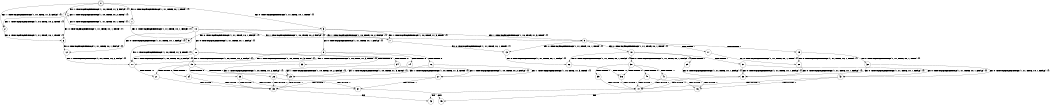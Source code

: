 digraph BCG {
size = "7, 10.5";
center = TRUE;
node [shape = circle];
0 [peripheries = 2];
0 -> 1 [label = "EX !0 !ATOMIC_EXCH_BRANCH (1, +1, TRUE, +0, 1, TRUE) !{}"];
0 -> 2 [label = "EX !1 !ATOMIC_EXCH_BRANCH (1, +0, TRUE, +1, 3, FALSE) !{}"];
0 -> 3 [label = "EX !0 !ATOMIC_EXCH_BRANCH (1, +1, TRUE, +0, 1, TRUE) !{}"];
0 -> 4 [label = "EX !1 !ATOMIC_EXCH_BRANCH (1, +0, TRUE, +1, 3, FALSE) !{}"];
1 -> 5 [label = "EX !0 !ATOMIC_EXCH_BRANCH (1, +1, TRUE, +0, 1, FALSE) !{}"];
2 -> 6 [label = "EX !0 !ATOMIC_EXCH_BRANCH (1, +1, TRUE, +0, 1, TRUE) !{}"];
3 -> 5 [label = "EX !0 !ATOMIC_EXCH_BRANCH (1, +1, TRUE, +0, 1, FALSE) !{}"];
3 -> 7 [label = "EX !1 !ATOMIC_EXCH_BRANCH (1, +0, TRUE, +1, 3, TRUE) !{}"];
3 -> 8 [label = "EX !0 !ATOMIC_EXCH_BRANCH (1, +1, TRUE, +0, 1, FALSE) !{}"];
3 -> 9 [label = "EX !1 !ATOMIC_EXCH_BRANCH (1, +0, TRUE, +1, 3, TRUE) !{}"];
4 -> 2 [label = "EX !1 !ATOMIC_EXCH_BRANCH (1, +0, TRUE, +0, 2, TRUE) !{}"];
4 -> 6 [label = "EX !0 !ATOMIC_EXCH_BRANCH (1, +1, TRUE, +0, 1, TRUE) !{}"];
4 -> 4 [label = "EX !1 !ATOMIC_EXCH_BRANCH (1, +0, TRUE, +0, 2, TRUE) !{}"];
4 -> 10 [label = "EX !0 !ATOMIC_EXCH_BRANCH (1, +1, TRUE, +0, 1, TRUE) !{}"];
5 -> 11 [label = "EX !1 !ATOMIC_EXCH_BRANCH (1, +0, TRUE, +1, 3, TRUE) !{}"];
6 -> 12 [label = "EX !0 !ATOMIC_EXCH_BRANCH (1, +1, TRUE, +0, 1, FALSE) !{}"];
7 -> 13 [label = "EX !0 !ATOMIC_EXCH_BRANCH (1, +1, TRUE, +0, 1, TRUE) !{}"];
8 -> 11 [label = "EX !1 !ATOMIC_EXCH_BRANCH (1, +0, TRUE, +1, 3, TRUE) !{}"];
8 -> 14 [label = "TERMINATE !0"];
8 -> 15 [label = "EX !1 !ATOMIC_EXCH_BRANCH (1, +0, TRUE, +1, 3, TRUE) !{}"];
8 -> 16 [label = "TERMINATE !0"];
9 -> 13 [label = "EX !0 !ATOMIC_EXCH_BRANCH (1, +1, TRUE, +0, 1, TRUE) !{}"];
9 -> 17 [label = "TERMINATE !1"];
9 -> 18 [label = "EX !0 !ATOMIC_EXCH_BRANCH (1, +1, TRUE, +0, 1, TRUE) !{}"];
9 -> 19 [label = "TERMINATE !1"];
10 -> 12 [label = "EX !0 !ATOMIC_EXCH_BRANCH (1, +1, TRUE, +0, 1, FALSE) !{}"];
10 -> 7 [label = "EX !1 !ATOMIC_EXCH_BRANCH (1, +0, TRUE, +0, 2, FALSE) !{}"];
10 -> 20 [label = "EX !0 !ATOMIC_EXCH_BRANCH (1, +1, TRUE, +0, 1, FALSE) !{}"];
10 -> 9 [label = "EX !1 !ATOMIC_EXCH_BRANCH (1, +0, TRUE, +0, 2, FALSE) !{}"];
11 -> 21 [label = "TERMINATE !0"];
12 -> 11 [label = "EX !1 !ATOMIC_EXCH_BRANCH (1, +0, TRUE, +0, 2, FALSE) !{}"];
13 -> 22 [label = "EX !0 !ATOMIC_EXCH_BRANCH (1, +1, TRUE, +0, 1, FALSE) !{}"];
14 -> 23 [label = "EX !1 !ATOMIC_EXCH_BRANCH (1, +0, TRUE, +1, 3, TRUE) !{}"];
15 -> 21 [label = "TERMINATE !0"];
15 -> 24 [label = "TERMINATE !1"];
15 -> 25 [label = "TERMINATE !0"];
15 -> 26 [label = "TERMINATE !1"];
16 -> 23 [label = "EX !1 !ATOMIC_EXCH_BRANCH (1, +0, TRUE, +1, 3, TRUE) !{}"];
16 -> 27 [label = "EX !1 !ATOMIC_EXCH_BRANCH (1, +0, TRUE, +1, 3, TRUE) !{}"];
17 -> 28 [label = "EX !0 !ATOMIC_EXCH_BRANCH (1, +1, TRUE, +0, 1, TRUE) !{}"];
18 -> 22 [label = "EX !0 !ATOMIC_EXCH_BRANCH (1, +1, TRUE, +0, 1, FALSE) !{}"];
18 -> 29 [label = "TERMINATE !1"];
18 -> 30 [label = "EX !0 !ATOMIC_EXCH_BRANCH (1, +1, TRUE, +0, 1, FALSE) !{}"];
18 -> 31 [label = "TERMINATE !1"];
19 -> 28 [label = "EX !0 !ATOMIC_EXCH_BRANCH (1, +1, TRUE, +0, 1, TRUE) !{}"];
19 -> 32 [label = "EX !0 !ATOMIC_EXCH_BRANCH (1, +1, TRUE, +0, 1, TRUE) !{}"];
20 -> 11 [label = "EX !1 !ATOMIC_EXCH_BRANCH (1, +0, TRUE, +0, 2, FALSE) !{}"];
20 -> 33 [label = "TERMINATE !0"];
20 -> 15 [label = "EX !1 !ATOMIC_EXCH_BRANCH (1, +0, TRUE, +0, 2, FALSE) !{}"];
20 -> 34 [label = "TERMINATE !0"];
21 -> 35 [label = "TERMINATE !1"];
22 -> 36 [label = "TERMINATE !0"];
23 -> 35 [label = "TERMINATE !1"];
24 -> 35 [label = "TERMINATE !0"];
25 -> 35 [label = "TERMINATE !1"];
25 -> 37 [label = "TERMINATE !1"];
26 -> 35 [label = "TERMINATE !0"];
26 -> 37 [label = "TERMINATE !0"];
27 -> 35 [label = "TERMINATE !1"];
27 -> 37 [label = "TERMINATE !1"];
28 -> 38 [label = "EX !0 !ATOMIC_EXCH_BRANCH (1, +1, TRUE, +0, 1, FALSE) !{}"];
29 -> 38 [label = "EX !0 !ATOMIC_EXCH_BRANCH (1, +1, TRUE, +0, 1, FALSE) !{}"];
30 -> 36 [label = "TERMINATE !0"];
30 -> 39 [label = "TERMINATE !1"];
30 -> 40 [label = "TERMINATE !0"];
30 -> 41 [label = "TERMINATE !1"];
31 -> 38 [label = "EX !0 !ATOMIC_EXCH_BRANCH (1, +1, TRUE, +0, 1, FALSE) !{}"];
31 -> 42 [label = "EX !0 !ATOMIC_EXCH_BRANCH (1, +1, TRUE, +0, 1, FALSE) !{}"];
32 -> 38 [label = "EX !0 !ATOMIC_EXCH_BRANCH (1, +1, TRUE, +0, 1, FALSE) !{}"];
32 -> 42 [label = "EX !0 !ATOMIC_EXCH_BRANCH (1, +1, TRUE, +0, 1, FALSE) !{}"];
33 -> 23 [label = "EX !1 !ATOMIC_EXCH_BRANCH (1, +0, TRUE, +0, 2, FALSE) !{}"];
34 -> 23 [label = "EX !1 !ATOMIC_EXCH_BRANCH (1, +0, TRUE, +0, 2, FALSE) !{}"];
34 -> 27 [label = "EX !1 !ATOMIC_EXCH_BRANCH (1, +0, TRUE, +0, 2, FALSE) !{}"];
35 -> 43 [label = "exit"];
36 -> 44 [label = "TERMINATE !1"];
37 -> 45 [label = "exit"];
38 -> 44 [label = "TERMINATE !0"];
39 -> 44 [label = "TERMINATE !0"];
40 -> 44 [label = "TERMINATE !1"];
40 -> 46 [label = "TERMINATE !1"];
41 -> 44 [label = "TERMINATE !0"];
41 -> 46 [label = "TERMINATE !0"];
42 -> 44 [label = "TERMINATE !0"];
42 -> 46 [label = "TERMINATE !0"];
44 -> 43 [label = "exit"];
46 -> 45 [label = "exit"];
}
